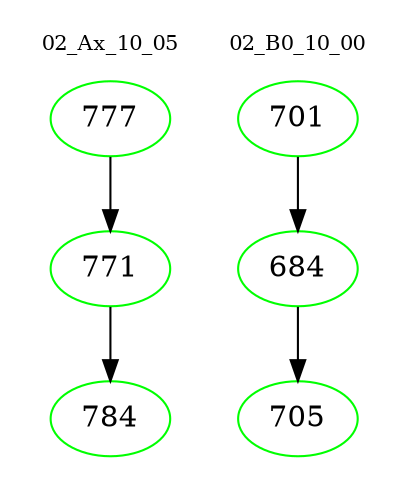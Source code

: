 digraph{
subgraph cluster_0 {
color = white
label = "02_Ax_10_05";
fontsize=10;
T0_777 [label="777", color="green"]
T0_777 -> T0_771 [color="black"]
T0_771 [label="771", color="green"]
T0_771 -> T0_784 [color="black"]
T0_784 [label="784", color="green"]
}
subgraph cluster_1 {
color = white
label = "02_B0_10_00";
fontsize=10;
T1_701 [label="701", color="green"]
T1_701 -> T1_684 [color="black"]
T1_684 [label="684", color="green"]
T1_684 -> T1_705 [color="black"]
T1_705 [label="705", color="green"]
}
}
